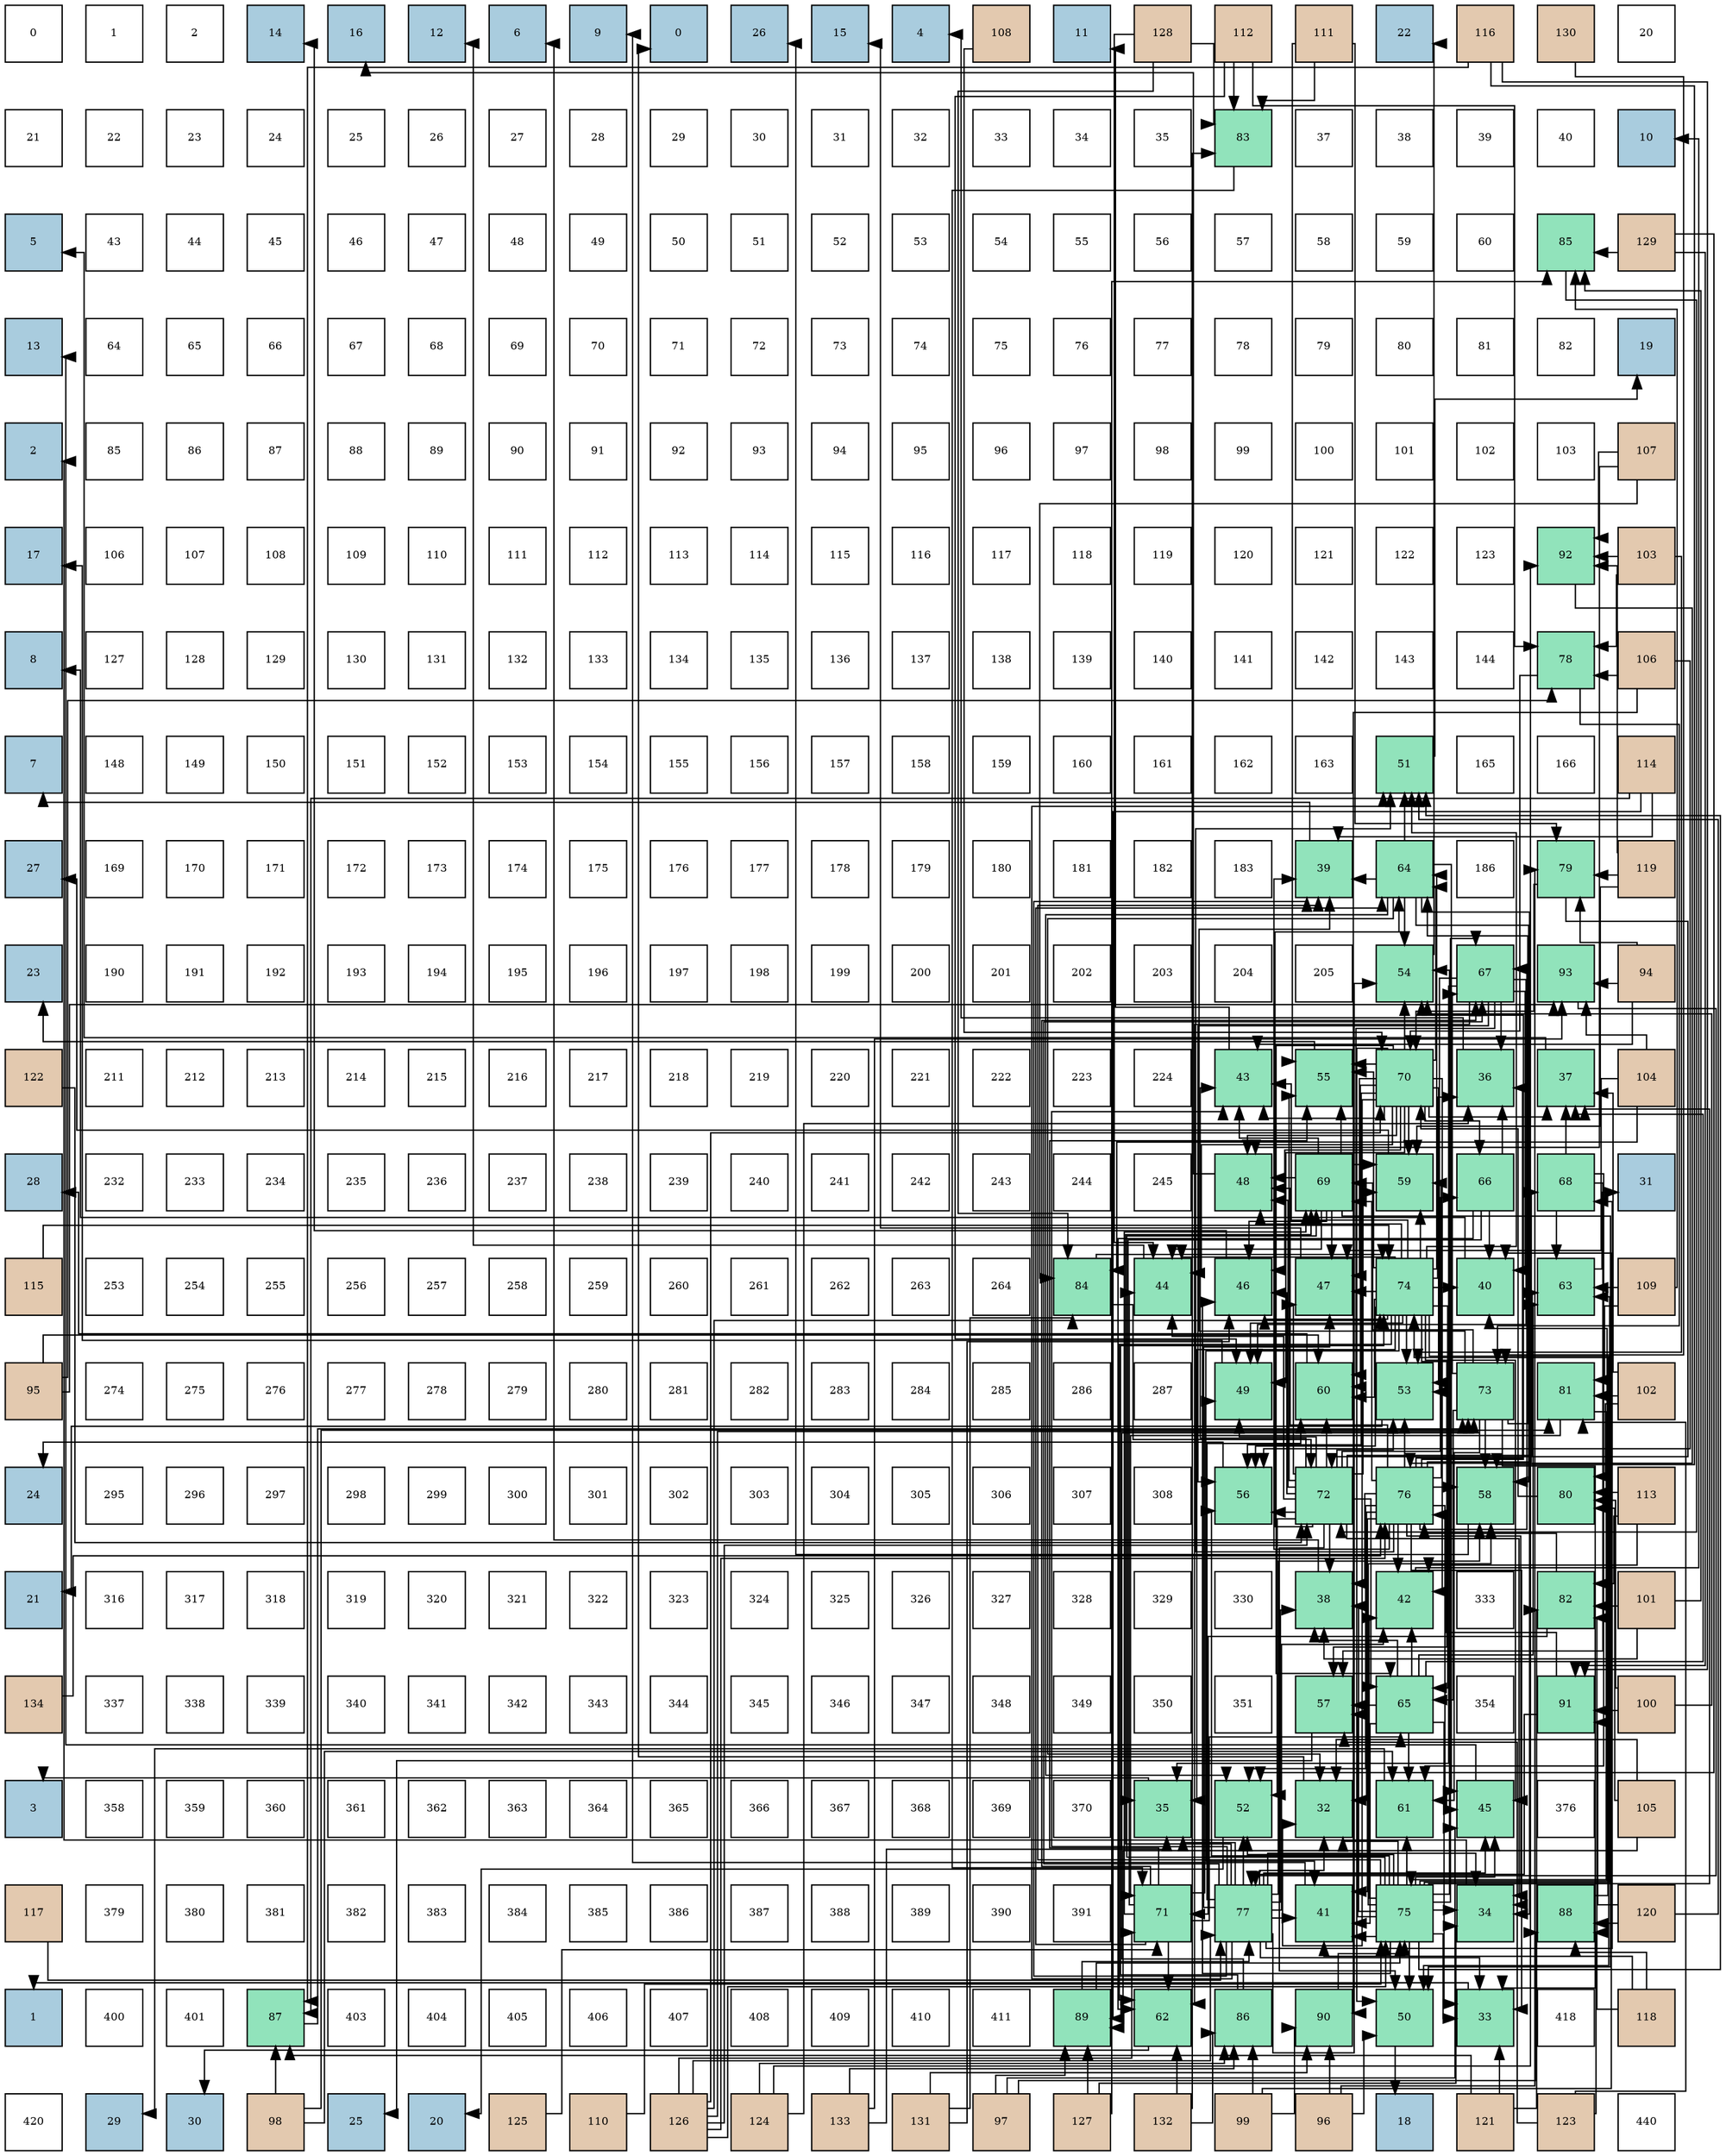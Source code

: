 digraph layout{
 rankdir=TB;
 splines=ortho;
 node [style=filled shape=square fixedsize=true width=0.6];
0[label="0", fontsize=8, fillcolor="#ffffff"];
1[label="1", fontsize=8, fillcolor="#ffffff"];
2[label="2", fontsize=8, fillcolor="#ffffff"];
3[label="14", fontsize=8, fillcolor="#a9ccde"];
4[label="16", fontsize=8, fillcolor="#a9ccde"];
5[label="12", fontsize=8, fillcolor="#a9ccde"];
6[label="6", fontsize=8, fillcolor="#a9ccde"];
7[label="9", fontsize=8, fillcolor="#a9ccde"];
8[label="0", fontsize=8, fillcolor="#a9ccde"];
9[label="26", fontsize=8, fillcolor="#a9ccde"];
10[label="15", fontsize=8, fillcolor="#a9ccde"];
11[label="4", fontsize=8, fillcolor="#a9ccde"];
12[label="108", fontsize=8, fillcolor="#e3c9af"];
13[label="11", fontsize=8, fillcolor="#a9ccde"];
14[label="128", fontsize=8, fillcolor="#e3c9af"];
15[label="112", fontsize=8, fillcolor="#e3c9af"];
16[label="111", fontsize=8, fillcolor="#e3c9af"];
17[label="22", fontsize=8, fillcolor="#a9ccde"];
18[label="116", fontsize=8, fillcolor="#e3c9af"];
19[label="130", fontsize=8, fillcolor="#e3c9af"];
20[label="20", fontsize=8, fillcolor="#ffffff"];
21[label="21", fontsize=8, fillcolor="#ffffff"];
22[label="22", fontsize=8, fillcolor="#ffffff"];
23[label="23", fontsize=8, fillcolor="#ffffff"];
24[label="24", fontsize=8, fillcolor="#ffffff"];
25[label="25", fontsize=8, fillcolor="#ffffff"];
26[label="26", fontsize=8, fillcolor="#ffffff"];
27[label="27", fontsize=8, fillcolor="#ffffff"];
28[label="28", fontsize=8, fillcolor="#ffffff"];
29[label="29", fontsize=8, fillcolor="#ffffff"];
30[label="30", fontsize=8, fillcolor="#ffffff"];
31[label="31", fontsize=8, fillcolor="#ffffff"];
32[label="32", fontsize=8, fillcolor="#ffffff"];
33[label="33", fontsize=8, fillcolor="#ffffff"];
34[label="34", fontsize=8, fillcolor="#ffffff"];
35[label="35", fontsize=8, fillcolor="#ffffff"];
36[label="83", fontsize=8, fillcolor="#91e3bb"];
37[label="37", fontsize=8, fillcolor="#ffffff"];
38[label="38", fontsize=8, fillcolor="#ffffff"];
39[label="39", fontsize=8, fillcolor="#ffffff"];
40[label="40", fontsize=8, fillcolor="#ffffff"];
41[label="10", fontsize=8, fillcolor="#a9ccde"];
42[label="5", fontsize=8, fillcolor="#a9ccde"];
43[label="43", fontsize=8, fillcolor="#ffffff"];
44[label="44", fontsize=8, fillcolor="#ffffff"];
45[label="45", fontsize=8, fillcolor="#ffffff"];
46[label="46", fontsize=8, fillcolor="#ffffff"];
47[label="47", fontsize=8, fillcolor="#ffffff"];
48[label="48", fontsize=8, fillcolor="#ffffff"];
49[label="49", fontsize=8, fillcolor="#ffffff"];
50[label="50", fontsize=8, fillcolor="#ffffff"];
51[label="51", fontsize=8, fillcolor="#ffffff"];
52[label="52", fontsize=8, fillcolor="#ffffff"];
53[label="53", fontsize=8, fillcolor="#ffffff"];
54[label="54", fontsize=8, fillcolor="#ffffff"];
55[label="55", fontsize=8, fillcolor="#ffffff"];
56[label="56", fontsize=8, fillcolor="#ffffff"];
57[label="57", fontsize=8, fillcolor="#ffffff"];
58[label="58", fontsize=8, fillcolor="#ffffff"];
59[label="59", fontsize=8, fillcolor="#ffffff"];
60[label="60", fontsize=8, fillcolor="#ffffff"];
61[label="85", fontsize=8, fillcolor="#91e3bb"];
62[label="129", fontsize=8, fillcolor="#e3c9af"];
63[label="13", fontsize=8, fillcolor="#a9ccde"];
64[label="64", fontsize=8, fillcolor="#ffffff"];
65[label="65", fontsize=8, fillcolor="#ffffff"];
66[label="66", fontsize=8, fillcolor="#ffffff"];
67[label="67", fontsize=8, fillcolor="#ffffff"];
68[label="68", fontsize=8, fillcolor="#ffffff"];
69[label="69", fontsize=8, fillcolor="#ffffff"];
70[label="70", fontsize=8, fillcolor="#ffffff"];
71[label="71", fontsize=8, fillcolor="#ffffff"];
72[label="72", fontsize=8, fillcolor="#ffffff"];
73[label="73", fontsize=8, fillcolor="#ffffff"];
74[label="74", fontsize=8, fillcolor="#ffffff"];
75[label="75", fontsize=8, fillcolor="#ffffff"];
76[label="76", fontsize=8, fillcolor="#ffffff"];
77[label="77", fontsize=8, fillcolor="#ffffff"];
78[label="78", fontsize=8, fillcolor="#ffffff"];
79[label="79", fontsize=8, fillcolor="#ffffff"];
80[label="80", fontsize=8, fillcolor="#ffffff"];
81[label="81", fontsize=8, fillcolor="#ffffff"];
82[label="82", fontsize=8, fillcolor="#ffffff"];
83[label="19", fontsize=8, fillcolor="#a9ccde"];
84[label="2", fontsize=8, fillcolor="#a9ccde"];
85[label="85", fontsize=8, fillcolor="#ffffff"];
86[label="86", fontsize=8, fillcolor="#ffffff"];
87[label="87", fontsize=8, fillcolor="#ffffff"];
88[label="88", fontsize=8, fillcolor="#ffffff"];
89[label="89", fontsize=8, fillcolor="#ffffff"];
90[label="90", fontsize=8, fillcolor="#ffffff"];
91[label="91", fontsize=8, fillcolor="#ffffff"];
92[label="92", fontsize=8, fillcolor="#ffffff"];
93[label="93", fontsize=8, fillcolor="#ffffff"];
94[label="94", fontsize=8, fillcolor="#ffffff"];
95[label="95", fontsize=8, fillcolor="#ffffff"];
96[label="96", fontsize=8, fillcolor="#ffffff"];
97[label="97", fontsize=8, fillcolor="#ffffff"];
98[label="98", fontsize=8, fillcolor="#ffffff"];
99[label="99", fontsize=8, fillcolor="#ffffff"];
100[label="100", fontsize=8, fillcolor="#ffffff"];
101[label="101", fontsize=8, fillcolor="#ffffff"];
102[label="102", fontsize=8, fillcolor="#ffffff"];
103[label="103", fontsize=8, fillcolor="#ffffff"];
104[label="107", fontsize=8, fillcolor="#e3c9af"];
105[label="17", fontsize=8, fillcolor="#a9ccde"];
106[label="106", fontsize=8, fillcolor="#ffffff"];
107[label="107", fontsize=8, fillcolor="#ffffff"];
108[label="108", fontsize=8, fillcolor="#ffffff"];
109[label="109", fontsize=8, fillcolor="#ffffff"];
110[label="110", fontsize=8, fillcolor="#ffffff"];
111[label="111", fontsize=8, fillcolor="#ffffff"];
112[label="112", fontsize=8, fillcolor="#ffffff"];
113[label="113", fontsize=8, fillcolor="#ffffff"];
114[label="114", fontsize=8, fillcolor="#ffffff"];
115[label="115", fontsize=8, fillcolor="#ffffff"];
116[label="116", fontsize=8, fillcolor="#ffffff"];
117[label="117", fontsize=8, fillcolor="#ffffff"];
118[label="118", fontsize=8, fillcolor="#ffffff"];
119[label="119", fontsize=8, fillcolor="#ffffff"];
120[label="120", fontsize=8, fillcolor="#ffffff"];
121[label="121", fontsize=8, fillcolor="#ffffff"];
122[label="122", fontsize=8, fillcolor="#ffffff"];
123[label="123", fontsize=8, fillcolor="#ffffff"];
124[label="92", fontsize=8, fillcolor="#91e3bb"];
125[label="103", fontsize=8, fillcolor="#e3c9af"];
126[label="8", fontsize=8, fillcolor="#a9ccde"];
127[label="127", fontsize=8, fillcolor="#ffffff"];
128[label="128", fontsize=8, fillcolor="#ffffff"];
129[label="129", fontsize=8, fillcolor="#ffffff"];
130[label="130", fontsize=8, fillcolor="#ffffff"];
131[label="131", fontsize=8, fillcolor="#ffffff"];
132[label="132", fontsize=8, fillcolor="#ffffff"];
133[label="133", fontsize=8, fillcolor="#ffffff"];
134[label="134", fontsize=8, fillcolor="#ffffff"];
135[label="135", fontsize=8, fillcolor="#ffffff"];
136[label="136", fontsize=8, fillcolor="#ffffff"];
137[label="137", fontsize=8, fillcolor="#ffffff"];
138[label="138", fontsize=8, fillcolor="#ffffff"];
139[label="139", fontsize=8, fillcolor="#ffffff"];
140[label="140", fontsize=8, fillcolor="#ffffff"];
141[label="141", fontsize=8, fillcolor="#ffffff"];
142[label="142", fontsize=8, fillcolor="#ffffff"];
143[label="143", fontsize=8, fillcolor="#ffffff"];
144[label="144", fontsize=8, fillcolor="#ffffff"];
145[label="78", fontsize=8, fillcolor="#91e3bb"];
146[label="106", fontsize=8, fillcolor="#e3c9af"];
147[label="7", fontsize=8, fillcolor="#a9ccde"];
148[label="148", fontsize=8, fillcolor="#ffffff"];
149[label="149", fontsize=8, fillcolor="#ffffff"];
150[label="150", fontsize=8, fillcolor="#ffffff"];
151[label="151", fontsize=8, fillcolor="#ffffff"];
152[label="152", fontsize=8, fillcolor="#ffffff"];
153[label="153", fontsize=8, fillcolor="#ffffff"];
154[label="154", fontsize=8, fillcolor="#ffffff"];
155[label="155", fontsize=8, fillcolor="#ffffff"];
156[label="156", fontsize=8, fillcolor="#ffffff"];
157[label="157", fontsize=8, fillcolor="#ffffff"];
158[label="158", fontsize=8, fillcolor="#ffffff"];
159[label="159", fontsize=8, fillcolor="#ffffff"];
160[label="160", fontsize=8, fillcolor="#ffffff"];
161[label="161", fontsize=8, fillcolor="#ffffff"];
162[label="162", fontsize=8, fillcolor="#ffffff"];
163[label="163", fontsize=8, fillcolor="#ffffff"];
164[label="51", fontsize=8, fillcolor="#91e3bb"];
165[label="165", fontsize=8, fillcolor="#ffffff"];
166[label="166", fontsize=8, fillcolor="#ffffff"];
167[label="114", fontsize=8, fillcolor="#e3c9af"];
168[label="27", fontsize=8, fillcolor="#a9ccde"];
169[label="169", fontsize=8, fillcolor="#ffffff"];
170[label="170", fontsize=8, fillcolor="#ffffff"];
171[label="171", fontsize=8, fillcolor="#ffffff"];
172[label="172", fontsize=8, fillcolor="#ffffff"];
173[label="173", fontsize=8, fillcolor="#ffffff"];
174[label="174", fontsize=8, fillcolor="#ffffff"];
175[label="175", fontsize=8, fillcolor="#ffffff"];
176[label="176", fontsize=8, fillcolor="#ffffff"];
177[label="177", fontsize=8, fillcolor="#ffffff"];
178[label="178", fontsize=8, fillcolor="#ffffff"];
179[label="179", fontsize=8, fillcolor="#ffffff"];
180[label="180", fontsize=8, fillcolor="#ffffff"];
181[label="181", fontsize=8, fillcolor="#ffffff"];
182[label="182", fontsize=8, fillcolor="#ffffff"];
183[label="183", fontsize=8, fillcolor="#ffffff"];
184[label="39", fontsize=8, fillcolor="#91e3bb"];
185[label="64", fontsize=8, fillcolor="#91e3bb"];
186[label="186", fontsize=8, fillcolor="#ffffff"];
187[label="79", fontsize=8, fillcolor="#91e3bb"];
188[label="119", fontsize=8, fillcolor="#e3c9af"];
189[label="23", fontsize=8, fillcolor="#a9ccde"];
190[label="190", fontsize=8, fillcolor="#ffffff"];
191[label="191", fontsize=8, fillcolor="#ffffff"];
192[label="192", fontsize=8, fillcolor="#ffffff"];
193[label="193", fontsize=8, fillcolor="#ffffff"];
194[label="194", fontsize=8, fillcolor="#ffffff"];
195[label="195", fontsize=8, fillcolor="#ffffff"];
196[label="196", fontsize=8, fillcolor="#ffffff"];
197[label="197", fontsize=8, fillcolor="#ffffff"];
198[label="198", fontsize=8, fillcolor="#ffffff"];
199[label="199", fontsize=8, fillcolor="#ffffff"];
200[label="200", fontsize=8, fillcolor="#ffffff"];
201[label="201", fontsize=8, fillcolor="#ffffff"];
202[label="202", fontsize=8, fillcolor="#ffffff"];
203[label="203", fontsize=8, fillcolor="#ffffff"];
204[label="204", fontsize=8, fillcolor="#ffffff"];
205[label="205", fontsize=8, fillcolor="#ffffff"];
206[label="54", fontsize=8, fillcolor="#91e3bb"];
207[label="67", fontsize=8, fillcolor="#91e3bb"];
208[label="93", fontsize=8, fillcolor="#91e3bb"];
209[label="94", fontsize=8, fillcolor="#e3c9af"];
210[label="122", fontsize=8, fillcolor="#e3c9af"];
211[label="211", fontsize=8, fillcolor="#ffffff"];
212[label="212", fontsize=8, fillcolor="#ffffff"];
213[label="213", fontsize=8, fillcolor="#ffffff"];
214[label="214", fontsize=8, fillcolor="#ffffff"];
215[label="215", fontsize=8, fillcolor="#ffffff"];
216[label="216", fontsize=8, fillcolor="#ffffff"];
217[label="217", fontsize=8, fillcolor="#ffffff"];
218[label="218", fontsize=8, fillcolor="#ffffff"];
219[label="219", fontsize=8, fillcolor="#ffffff"];
220[label="220", fontsize=8, fillcolor="#ffffff"];
221[label="221", fontsize=8, fillcolor="#ffffff"];
222[label="222", fontsize=8, fillcolor="#ffffff"];
223[label="223", fontsize=8, fillcolor="#ffffff"];
224[label="224", fontsize=8, fillcolor="#ffffff"];
225[label="43", fontsize=8, fillcolor="#91e3bb"];
226[label="55", fontsize=8, fillcolor="#91e3bb"];
227[label="70", fontsize=8, fillcolor="#91e3bb"];
228[label="36", fontsize=8, fillcolor="#91e3bb"];
229[label="37", fontsize=8, fillcolor="#91e3bb"];
230[label="104", fontsize=8, fillcolor="#e3c9af"];
231[label="28", fontsize=8, fillcolor="#a9ccde"];
232[label="232", fontsize=8, fillcolor="#ffffff"];
233[label="233", fontsize=8, fillcolor="#ffffff"];
234[label="234", fontsize=8, fillcolor="#ffffff"];
235[label="235", fontsize=8, fillcolor="#ffffff"];
236[label="236", fontsize=8, fillcolor="#ffffff"];
237[label="237", fontsize=8, fillcolor="#ffffff"];
238[label="238", fontsize=8, fillcolor="#ffffff"];
239[label="239", fontsize=8, fillcolor="#ffffff"];
240[label="240", fontsize=8, fillcolor="#ffffff"];
241[label="241", fontsize=8, fillcolor="#ffffff"];
242[label="242", fontsize=8, fillcolor="#ffffff"];
243[label="243", fontsize=8, fillcolor="#ffffff"];
244[label="244", fontsize=8, fillcolor="#ffffff"];
245[label="245", fontsize=8, fillcolor="#ffffff"];
246[label="48", fontsize=8, fillcolor="#91e3bb"];
247[label="69", fontsize=8, fillcolor="#91e3bb"];
248[label="59", fontsize=8, fillcolor="#91e3bb"];
249[label="66", fontsize=8, fillcolor="#91e3bb"];
250[label="68", fontsize=8, fillcolor="#91e3bb"];
251[label="31", fontsize=8, fillcolor="#a9ccde"];
252[label="115", fontsize=8, fillcolor="#e3c9af"];
253[label="253", fontsize=8, fillcolor="#ffffff"];
254[label="254", fontsize=8, fillcolor="#ffffff"];
255[label="255", fontsize=8, fillcolor="#ffffff"];
256[label="256", fontsize=8, fillcolor="#ffffff"];
257[label="257", fontsize=8, fillcolor="#ffffff"];
258[label="258", fontsize=8, fillcolor="#ffffff"];
259[label="259", fontsize=8, fillcolor="#ffffff"];
260[label="260", fontsize=8, fillcolor="#ffffff"];
261[label="261", fontsize=8, fillcolor="#ffffff"];
262[label="262", fontsize=8, fillcolor="#ffffff"];
263[label="263", fontsize=8, fillcolor="#ffffff"];
264[label="264", fontsize=8, fillcolor="#ffffff"];
265[label="84", fontsize=8, fillcolor="#91e3bb"];
266[label="44", fontsize=8, fillcolor="#91e3bb"];
267[label="46", fontsize=8, fillcolor="#91e3bb"];
268[label="47", fontsize=8, fillcolor="#91e3bb"];
269[label="74", fontsize=8, fillcolor="#91e3bb"];
270[label="40", fontsize=8, fillcolor="#91e3bb"];
271[label="63", fontsize=8, fillcolor="#91e3bb"];
272[label="109", fontsize=8, fillcolor="#e3c9af"];
273[label="95", fontsize=8, fillcolor="#e3c9af"];
274[label="274", fontsize=8, fillcolor="#ffffff"];
275[label="275", fontsize=8, fillcolor="#ffffff"];
276[label="276", fontsize=8, fillcolor="#ffffff"];
277[label="277", fontsize=8, fillcolor="#ffffff"];
278[label="278", fontsize=8, fillcolor="#ffffff"];
279[label="279", fontsize=8, fillcolor="#ffffff"];
280[label="280", fontsize=8, fillcolor="#ffffff"];
281[label="281", fontsize=8, fillcolor="#ffffff"];
282[label="282", fontsize=8, fillcolor="#ffffff"];
283[label="283", fontsize=8, fillcolor="#ffffff"];
284[label="284", fontsize=8, fillcolor="#ffffff"];
285[label="285", fontsize=8, fillcolor="#ffffff"];
286[label="286", fontsize=8, fillcolor="#ffffff"];
287[label="287", fontsize=8, fillcolor="#ffffff"];
288[label="49", fontsize=8, fillcolor="#91e3bb"];
289[label="60", fontsize=8, fillcolor="#91e3bb"];
290[label="53", fontsize=8, fillcolor="#91e3bb"];
291[label="73", fontsize=8, fillcolor="#91e3bb"];
292[label="81", fontsize=8, fillcolor="#91e3bb"];
293[label="102", fontsize=8, fillcolor="#e3c9af"];
294[label="24", fontsize=8, fillcolor="#a9ccde"];
295[label="295", fontsize=8, fillcolor="#ffffff"];
296[label="296", fontsize=8, fillcolor="#ffffff"];
297[label="297", fontsize=8, fillcolor="#ffffff"];
298[label="298", fontsize=8, fillcolor="#ffffff"];
299[label="299", fontsize=8, fillcolor="#ffffff"];
300[label="300", fontsize=8, fillcolor="#ffffff"];
301[label="301", fontsize=8, fillcolor="#ffffff"];
302[label="302", fontsize=8, fillcolor="#ffffff"];
303[label="303", fontsize=8, fillcolor="#ffffff"];
304[label="304", fontsize=8, fillcolor="#ffffff"];
305[label="305", fontsize=8, fillcolor="#ffffff"];
306[label="306", fontsize=8, fillcolor="#ffffff"];
307[label="307", fontsize=8, fillcolor="#ffffff"];
308[label="308", fontsize=8, fillcolor="#ffffff"];
309[label="56", fontsize=8, fillcolor="#91e3bb"];
310[label="72", fontsize=8, fillcolor="#91e3bb"];
311[label="76", fontsize=8, fillcolor="#91e3bb"];
312[label="58", fontsize=8, fillcolor="#91e3bb"];
313[label="80", fontsize=8, fillcolor="#91e3bb"];
314[label="113", fontsize=8, fillcolor="#e3c9af"];
315[label="21", fontsize=8, fillcolor="#a9ccde"];
316[label="316", fontsize=8, fillcolor="#ffffff"];
317[label="317", fontsize=8, fillcolor="#ffffff"];
318[label="318", fontsize=8, fillcolor="#ffffff"];
319[label="319", fontsize=8, fillcolor="#ffffff"];
320[label="320", fontsize=8, fillcolor="#ffffff"];
321[label="321", fontsize=8, fillcolor="#ffffff"];
322[label="322", fontsize=8, fillcolor="#ffffff"];
323[label="323", fontsize=8, fillcolor="#ffffff"];
324[label="324", fontsize=8, fillcolor="#ffffff"];
325[label="325", fontsize=8, fillcolor="#ffffff"];
326[label="326", fontsize=8, fillcolor="#ffffff"];
327[label="327", fontsize=8, fillcolor="#ffffff"];
328[label="328", fontsize=8, fillcolor="#ffffff"];
329[label="329", fontsize=8, fillcolor="#ffffff"];
330[label="330", fontsize=8, fillcolor="#ffffff"];
331[label="38", fontsize=8, fillcolor="#91e3bb"];
332[label="42", fontsize=8, fillcolor="#91e3bb"];
333[label="333", fontsize=8, fillcolor="#ffffff"];
334[label="82", fontsize=8, fillcolor="#91e3bb"];
335[label="101", fontsize=8, fillcolor="#e3c9af"];
336[label="134", fontsize=8, fillcolor="#e3c9af"];
337[label="337", fontsize=8, fillcolor="#ffffff"];
338[label="338", fontsize=8, fillcolor="#ffffff"];
339[label="339", fontsize=8, fillcolor="#ffffff"];
340[label="340", fontsize=8, fillcolor="#ffffff"];
341[label="341", fontsize=8, fillcolor="#ffffff"];
342[label="342", fontsize=8, fillcolor="#ffffff"];
343[label="343", fontsize=8, fillcolor="#ffffff"];
344[label="344", fontsize=8, fillcolor="#ffffff"];
345[label="345", fontsize=8, fillcolor="#ffffff"];
346[label="346", fontsize=8, fillcolor="#ffffff"];
347[label="347", fontsize=8, fillcolor="#ffffff"];
348[label="348", fontsize=8, fillcolor="#ffffff"];
349[label="349", fontsize=8, fillcolor="#ffffff"];
350[label="350", fontsize=8, fillcolor="#ffffff"];
351[label="351", fontsize=8, fillcolor="#ffffff"];
352[label="57", fontsize=8, fillcolor="#91e3bb"];
353[label="65", fontsize=8, fillcolor="#91e3bb"];
354[label="354", fontsize=8, fillcolor="#ffffff"];
355[label="91", fontsize=8, fillcolor="#91e3bb"];
356[label="100", fontsize=8, fillcolor="#e3c9af"];
357[label="3", fontsize=8, fillcolor="#a9ccde"];
358[label="358", fontsize=8, fillcolor="#ffffff"];
359[label="359", fontsize=8, fillcolor="#ffffff"];
360[label="360", fontsize=8, fillcolor="#ffffff"];
361[label="361", fontsize=8, fillcolor="#ffffff"];
362[label="362", fontsize=8, fillcolor="#ffffff"];
363[label="363", fontsize=8, fillcolor="#ffffff"];
364[label="364", fontsize=8, fillcolor="#ffffff"];
365[label="365", fontsize=8, fillcolor="#ffffff"];
366[label="366", fontsize=8, fillcolor="#ffffff"];
367[label="367", fontsize=8, fillcolor="#ffffff"];
368[label="368", fontsize=8, fillcolor="#ffffff"];
369[label="369", fontsize=8, fillcolor="#ffffff"];
370[label="370", fontsize=8, fillcolor="#ffffff"];
371[label="35", fontsize=8, fillcolor="#91e3bb"];
372[label="52", fontsize=8, fillcolor="#91e3bb"];
373[label="32", fontsize=8, fillcolor="#91e3bb"];
374[label="61", fontsize=8, fillcolor="#91e3bb"];
375[label="45", fontsize=8, fillcolor="#91e3bb"];
376[label="376", fontsize=8, fillcolor="#ffffff"];
377[label="105", fontsize=8, fillcolor="#e3c9af"];
378[label="117", fontsize=8, fillcolor="#e3c9af"];
379[label="379", fontsize=8, fillcolor="#ffffff"];
380[label="380", fontsize=8, fillcolor="#ffffff"];
381[label="381", fontsize=8, fillcolor="#ffffff"];
382[label="382", fontsize=8, fillcolor="#ffffff"];
383[label="383", fontsize=8, fillcolor="#ffffff"];
384[label="384", fontsize=8, fillcolor="#ffffff"];
385[label="385", fontsize=8, fillcolor="#ffffff"];
386[label="386", fontsize=8, fillcolor="#ffffff"];
387[label="387", fontsize=8, fillcolor="#ffffff"];
388[label="388", fontsize=8, fillcolor="#ffffff"];
389[label="389", fontsize=8, fillcolor="#ffffff"];
390[label="390", fontsize=8, fillcolor="#ffffff"];
391[label="391", fontsize=8, fillcolor="#ffffff"];
392[label="71", fontsize=8, fillcolor="#91e3bb"];
393[label="77", fontsize=8, fillcolor="#91e3bb"];
394[label="41", fontsize=8, fillcolor="#91e3bb"];
395[label="75", fontsize=8, fillcolor="#91e3bb"];
396[label="34", fontsize=8, fillcolor="#91e3bb"];
397[label="88", fontsize=8, fillcolor="#91e3bb"];
398[label="120", fontsize=8, fillcolor="#e3c9af"];
399[label="1", fontsize=8, fillcolor="#a9ccde"];
400[label="400", fontsize=8, fillcolor="#ffffff"];
401[label="401", fontsize=8, fillcolor="#ffffff"];
402[label="87", fontsize=8, fillcolor="#91e3bb"];
403[label="403", fontsize=8, fillcolor="#ffffff"];
404[label="404", fontsize=8, fillcolor="#ffffff"];
405[label="405", fontsize=8, fillcolor="#ffffff"];
406[label="406", fontsize=8, fillcolor="#ffffff"];
407[label="407", fontsize=8, fillcolor="#ffffff"];
408[label="408", fontsize=8, fillcolor="#ffffff"];
409[label="409", fontsize=8, fillcolor="#ffffff"];
410[label="410", fontsize=8, fillcolor="#ffffff"];
411[label="411", fontsize=8, fillcolor="#ffffff"];
412[label="89", fontsize=8, fillcolor="#91e3bb"];
413[label="62", fontsize=8, fillcolor="#91e3bb"];
414[label="86", fontsize=8, fillcolor="#91e3bb"];
415[label="90", fontsize=8, fillcolor="#91e3bb"];
416[label="50", fontsize=8, fillcolor="#91e3bb"];
417[label="33", fontsize=8, fillcolor="#91e3bb"];
418[label="418", fontsize=8, fillcolor="#ffffff"];
419[label="118", fontsize=8, fillcolor="#e3c9af"];
420[label="420", fontsize=8, fillcolor="#ffffff"];
421[label="29", fontsize=8, fillcolor="#a9ccde"];
422[label="30", fontsize=8, fillcolor="#a9ccde"];
423[label="98", fontsize=8, fillcolor="#e3c9af"];
424[label="25", fontsize=8, fillcolor="#a9ccde"];
425[label="20", fontsize=8, fillcolor="#a9ccde"];
426[label="125", fontsize=8, fillcolor="#e3c9af"];
427[label="110", fontsize=8, fillcolor="#e3c9af"];
428[label="126", fontsize=8, fillcolor="#e3c9af"];
429[label="124", fontsize=8, fillcolor="#e3c9af"];
430[label="133", fontsize=8, fillcolor="#e3c9af"];
431[label="131", fontsize=8, fillcolor="#e3c9af"];
432[label="97", fontsize=8, fillcolor="#e3c9af"];
433[label="127", fontsize=8, fillcolor="#e3c9af"];
434[label="132", fontsize=8, fillcolor="#e3c9af"];
435[label="99", fontsize=8, fillcolor="#e3c9af"];
436[label="96", fontsize=8, fillcolor="#e3c9af"];
437[label="18", fontsize=8, fillcolor="#a9ccde"];
438[label="121", fontsize=8, fillcolor="#e3c9af"];
439[label="123", fontsize=8, fillcolor="#e3c9af"];
440[label="440", fontsize=8, fillcolor="#ffffff"];
edge [constraint=false, style=vis];373 -> 8;
417 -> 399;
396 -> 84;
371 -> 357;
228 -> 11;
229 -> 42;
331 -> 6;
184 -> 147;
270 -> 126;
394 -> 7;
332 -> 41;
225 -> 13;
266 -> 5;
375 -> 63;
267 -> 3;
268 -> 10;
246 -> 4;
288 -> 105;
416 -> 437;
164 -> 83;
372 -> 425;
290 -> 315;
206 -> 17;
226 -> 189;
309 -> 294;
352 -> 424;
312 -> 9;
248 -> 168;
289 -> 231;
374 -> 421;
413 -> 422;
271 -> 251;
185 -> 373;
185 -> 396;
185 -> 184;
185 -> 375;
185 -> 164;
185 -> 372;
185 -> 206;
185 -> 312;
353 -> 417;
353 -> 229;
353 -> 331;
353 -> 394;
353 -> 332;
353 -> 352;
353 -> 374;
353 -> 271;
249 -> 371;
249 -> 228;
249 -> 270;
249 -> 413;
207 -> 371;
207 -> 228;
207 -> 270;
207 -> 288;
207 -> 290;
207 -> 309;
207 -> 289;
207 -> 413;
250 -> 229;
250 -> 352;
250 -> 374;
250 -> 271;
247 -> 225;
247 -> 266;
247 -> 267;
247 -> 268;
247 -> 246;
247 -> 416;
247 -> 226;
247 -> 248;
227 -> 373;
227 -> 229;
227 -> 332;
227 -> 225;
227 -> 266;
227 -> 267;
227 -> 268;
227 -> 246;
227 -> 288;
227 -> 416;
227 -> 290;
227 -> 206;
227 -> 226;
227 -> 309;
227 -> 248;
227 -> 289;
227 -> 185;
227 -> 353;
227 -> 249;
392 -> 266;
392 -> 288;
392 -> 226;
392 -> 413;
392 -> 185;
392 -> 353;
392 -> 207;
392 -> 247;
310 -> 396;
310 -> 331;
310 -> 225;
310 -> 266;
310 -> 267;
310 -> 268;
310 -> 246;
310 -> 288;
310 -> 416;
310 -> 372;
310 -> 290;
310 -> 226;
310 -> 309;
310 -> 248;
310 -> 289;
310 -> 271;
310 -> 185;
310 -> 353;
310 -> 249;
291 -> 417;
291 -> 184;
291 -> 312;
291 -> 374;
291 -> 185;
291 -> 353;
291 -> 207;
291 -> 247;
269 -> 371;
269 -> 228;
269 -> 270;
269 -> 394;
269 -> 225;
269 -> 266;
269 -> 375;
269 -> 267;
269 -> 268;
269 -> 246;
269 -> 288;
269 -> 416;
269 -> 164;
269 -> 290;
269 -> 226;
269 -> 309;
269 -> 352;
269 -> 248;
269 -> 289;
269 -> 413;
269 -> 185;
269 -> 353;
395 -> 373;
395 -> 417;
395 -> 396;
395 -> 229;
395 -> 331;
395 -> 184;
395 -> 270;
395 -> 394;
395 -> 332;
395 -> 375;
395 -> 267;
395 -> 416;
395 -> 164;
395 -> 372;
395 -> 206;
395 -> 309;
395 -> 352;
395 -> 312;
395 -> 374;
395 -> 271;
395 -> 207;
395 -> 247;
311 -> 373;
311 -> 417;
311 -> 396;
311 -> 228;
311 -> 331;
311 -> 184;
311 -> 394;
311 -> 332;
311 -> 375;
311 -> 246;
311 -> 164;
311 -> 372;
311 -> 290;
311 -> 206;
311 -> 312;
311 -> 248;
311 -> 207;
311 -> 250;
311 -> 247;
393 -> 373;
393 -> 417;
393 -> 396;
393 -> 371;
393 -> 331;
393 -> 184;
393 -> 394;
393 -> 332;
393 -> 225;
393 -> 375;
393 -> 268;
393 -> 164;
393 -> 372;
393 -> 206;
393 -> 312;
393 -> 289;
393 -> 207;
393 -> 250;
393 -> 247;
145 -> 227;
145 -> 291;
187 -> 227;
187 -> 310;
313 -> 227;
292 -> 392;
292 -> 395;
334 -> 392;
334 -> 311;
36 -> 392;
265 -> 310;
265 -> 269;
61 -> 310;
414 -> 291;
414 -> 269;
402 -> 291;
397 -> 269;
412 -> 395;
412 -> 393;
415 -> 395;
355 -> 311;
355 -> 393;
124 -> 311;
208 -> 393;
209 -> 225;
209 -> 187;
209 -> 208;
273 -> 289;
273 -> 145;
273 -> 208;
436 -> 416;
436 -> 187;
436 -> 415;
432 -> 375;
432 -> 397;
432 -> 412;
423 -> 374;
423 -> 292;
423 -> 402;
435 -> 270;
435 -> 414;
435 -> 415;
356 -> 206;
356 -> 313;
356 -> 355;
335 -> 331;
335 -> 334;
335 -> 61;
293 -> 229;
293 -> 313;
293 -> 292;
125 -> 290;
125 -> 145;
125 -> 124;
230 -> 268;
230 -> 265;
230 -> 208;
377 -> 373;
377 -> 313;
377 -> 412;
146 -> 309;
146 -> 145;
146 -> 415;
104 -> 246;
104 -> 265;
104 -> 124;
12 -> 227;
272 -> 271;
272 -> 292;
272 -> 61;
427 -> 395;
16 -> 226;
16 -> 187;
16 -> 36;
15 -> 288;
15 -> 145;
15 -> 36;
314 -> 332;
314 -> 313;
314 -> 334;
167 -> 184;
167 -> 402;
167 -> 412;
252 -> 269;
18 -> 312;
18 -> 402;
18 -> 355;
378 -> 393;
419 -> 394;
419 -> 334;
419 -> 397;
188 -> 248;
188 -> 187;
188 -> 124;
398 -> 164;
398 -> 397;
398 -> 355;
438 -> 417;
438 -> 334;
438 -> 402;
210 -> 310;
439 -> 352;
439 -> 292;
439 -> 397;
429 -> 228;
429 -> 414;
429 -> 124;
426 -> 392;
428 -> 227;
428 -> 392;
428 -> 310;
428 -> 291;
428 -> 269;
428 -> 395;
428 -> 311;
428 -> 393;
433 -> 396;
433 -> 61;
433 -> 412;
14 -> 266;
14 -> 36;
14 -> 265;
62 -> 372;
62 -> 61;
62 -> 355;
19 -> 291;
431 -> 267;
431 -> 265;
431 -> 415;
434 -> 413;
434 -> 36;
434 -> 414;
430 -> 371;
430 -> 414;
430 -> 208;
336 -> 311;
edge [constraint=true, style=invis];
0 -> 21 -> 42 -> 63 -> 84 -> 105 -> 126 -> 147 -> 168 -> 189 -> 210 -> 231 -> 252 -> 273 -> 294 -> 315 -> 336 -> 357 -> 378 -> 399 -> 420;
1 -> 22 -> 43 -> 64 -> 85 -> 106 -> 127 -> 148 -> 169 -> 190 -> 211 -> 232 -> 253 -> 274 -> 295 -> 316 -> 337 -> 358 -> 379 -> 400 -> 421;
2 -> 23 -> 44 -> 65 -> 86 -> 107 -> 128 -> 149 -> 170 -> 191 -> 212 -> 233 -> 254 -> 275 -> 296 -> 317 -> 338 -> 359 -> 380 -> 401 -> 422;
3 -> 24 -> 45 -> 66 -> 87 -> 108 -> 129 -> 150 -> 171 -> 192 -> 213 -> 234 -> 255 -> 276 -> 297 -> 318 -> 339 -> 360 -> 381 -> 402 -> 423;
4 -> 25 -> 46 -> 67 -> 88 -> 109 -> 130 -> 151 -> 172 -> 193 -> 214 -> 235 -> 256 -> 277 -> 298 -> 319 -> 340 -> 361 -> 382 -> 403 -> 424;
5 -> 26 -> 47 -> 68 -> 89 -> 110 -> 131 -> 152 -> 173 -> 194 -> 215 -> 236 -> 257 -> 278 -> 299 -> 320 -> 341 -> 362 -> 383 -> 404 -> 425;
6 -> 27 -> 48 -> 69 -> 90 -> 111 -> 132 -> 153 -> 174 -> 195 -> 216 -> 237 -> 258 -> 279 -> 300 -> 321 -> 342 -> 363 -> 384 -> 405 -> 426;
7 -> 28 -> 49 -> 70 -> 91 -> 112 -> 133 -> 154 -> 175 -> 196 -> 217 -> 238 -> 259 -> 280 -> 301 -> 322 -> 343 -> 364 -> 385 -> 406 -> 427;
8 -> 29 -> 50 -> 71 -> 92 -> 113 -> 134 -> 155 -> 176 -> 197 -> 218 -> 239 -> 260 -> 281 -> 302 -> 323 -> 344 -> 365 -> 386 -> 407 -> 428;
9 -> 30 -> 51 -> 72 -> 93 -> 114 -> 135 -> 156 -> 177 -> 198 -> 219 -> 240 -> 261 -> 282 -> 303 -> 324 -> 345 -> 366 -> 387 -> 408 -> 429;
10 -> 31 -> 52 -> 73 -> 94 -> 115 -> 136 -> 157 -> 178 -> 199 -> 220 -> 241 -> 262 -> 283 -> 304 -> 325 -> 346 -> 367 -> 388 -> 409 -> 430;
11 -> 32 -> 53 -> 74 -> 95 -> 116 -> 137 -> 158 -> 179 -> 200 -> 221 -> 242 -> 263 -> 284 -> 305 -> 326 -> 347 -> 368 -> 389 -> 410 -> 431;
12 -> 33 -> 54 -> 75 -> 96 -> 117 -> 138 -> 159 -> 180 -> 201 -> 222 -> 243 -> 264 -> 285 -> 306 -> 327 -> 348 -> 369 -> 390 -> 411 -> 432;
13 -> 34 -> 55 -> 76 -> 97 -> 118 -> 139 -> 160 -> 181 -> 202 -> 223 -> 244 -> 265 -> 286 -> 307 -> 328 -> 349 -> 370 -> 391 -> 412 -> 433;
14 -> 35 -> 56 -> 77 -> 98 -> 119 -> 140 -> 161 -> 182 -> 203 -> 224 -> 245 -> 266 -> 287 -> 308 -> 329 -> 350 -> 371 -> 392 -> 413 -> 434;
15 -> 36 -> 57 -> 78 -> 99 -> 120 -> 141 -> 162 -> 183 -> 204 -> 225 -> 246 -> 267 -> 288 -> 309 -> 330 -> 351 -> 372 -> 393 -> 414 -> 435;
16 -> 37 -> 58 -> 79 -> 100 -> 121 -> 142 -> 163 -> 184 -> 205 -> 226 -> 247 -> 268 -> 289 -> 310 -> 331 -> 352 -> 373 -> 394 -> 415 -> 436;
17 -> 38 -> 59 -> 80 -> 101 -> 122 -> 143 -> 164 -> 185 -> 206 -> 227 -> 248 -> 269 -> 290 -> 311 -> 332 -> 353 -> 374 -> 395 -> 416 -> 437;
18 -> 39 -> 60 -> 81 -> 102 -> 123 -> 144 -> 165 -> 186 -> 207 -> 228 -> 249 -> 270 -> 291 -> 312 -> 333 -> 354 -> 375 -> 396 -> 417 -> 438;
19 -> 40 -> 61 -> 82 -> 103 -> 124 -> 145 -> 166 -> 187 -> 208 -> 229 -> 250 -> 271 -> 292 -> 313 -> 334 -> 355 -> 376 -> 397 -> 418 -> 439;
20 -> 41 -> 62 -> 83 -> 104 -> 125 -> 146 -> 167 -> 188 -> 209 -> 230 -> 251 -> 272 -> 293 -> 314 -> 335 -> 356 -> 377 -> 398 -> 419 -> 440;
rank = same {0 -> 1 -> 2 -> 3 -> 4 -> 5 -> 6 -> 7 -> 8 -> 9 -> 10 -> 11 -> 12 -> 13 -> 14 -> 15 -> 16 -> 17 -> 18 -> 19 -> 20};
rank = same {21 -> 22 -> 23 -> 24 -> 25 -> 26 -> 27 -> 28 -> 29 -> 30 -> 31 -> 32 -> 33 -> 34 -> 35 -> 36 -> 37 -> 38 -> 39 -> 40 -> 41};
rank = same {42 -> 43 -> 44 -> 45 -> 46 -> 47 -> 48 -> 49 -> 50 -> 51 -> 52 -> 53 -> 54 -> 55 -> 56 -> 57 -> 58 -> 59 -> 60 -> 61 -> 62};
rank = same {63 -> 64 -> 65 -> 66 -> 67 -> 68 -> 69 -> 70 -> 71 -> 72 -> 73 -> 74 -> 75 -> 76 -> 77 -> 78 -> 79 -> 80 -> 81 -> 82 -> 83};
rank = same {84 -> 85 -> 86 -> 87 -> 88 -> 89 -> 90 -> 91 -> 92 -> 93 -> 94 -> 95 -> 96 -> 97 -> 98 -> 99 -> 100 -> 101 -> 102 -> 103 -> 104};
rank = same {105 -> 106 -> 107 -> 108 -> 109 -> 110 -> 111 -> 112 -> 113 -> 114 -> 115 -> 116 -> 117 -> 118 -> 119 -> 120 -> 121 -> 122 -> 123 -> 124 -> 125};
rank = same {126 -> 127 -> 128 -> 129 -> 130 -> 131 -> 132 -> 133 -> 134 -> 135 -> 136 -> 137 -> 138 -> 139 -> 140 -> 141 -> 142 -> 143 -> 144 -> 145 -> 146};
rank = same {147 -> 148 -> 149 -> 150 -> 151 -> 152 -> 153 -> 154 -> 155 -> 156 -> 157 -> 158 -> 159 -> 160 -> 161 -> 162 -> 163 -> 164 -> 165 -> 166 -> 167};
rank = same {168 -> 169 -> 170 -> 171 -> 172 -> 173 -> 174 -> 175 -> 176 -> 177 -> 178 -> 179 -> 180 -> 181 -> 182 -> 183 -> 184 -> 185 -> 186 -> 187 -> 188};
rank = same {189 -> 190 -> 191 -> 192 -> 193 -> 194 -> 195 -> 196 -> 197 -> 198 -> 199 -> 200 -> 201 -> 202 -> 203 -> 204 -> 205 -> 206 -> 207 -> 208 -> 209};
rank = same {210 -> 211 -> 212 -> 213 -> 214 -> 215 -> 216 -> 217 -> 218 -> 219 -> 220 -> 221 -> 222 -> 223 -> 224 -> 225 -> 226 -> 227 -> 228 -> 229 -> 230};
rank = same {231 -> 232 -> 233 -> 234 -> 235 -> 236 -> 237 -> 238 -> 239 -> 240 -> 241 -> 242 -> 243 -> 244 -> 245 -> 246 -> 247 -> 248 -> 249 -> 250 -> 251};
rank = same {252 -> 253 -> 254 -> 255 -> 256 -> 257 -> 258 -> 259 -> 260 -> 261 -> 262 -> 263 -> 264 -> 265 -> 266 -> 267 -> 268 -> 269 -> 270 -> 271 -> 272};
rank = same {273 -> 274 -> 275 -> 276 -> 277 -> 278 -> 279 -> 280 -> 281 -> 282 -> 283 -> 284 -> 285 -> 286 -> 287 -> 288 -> 289 -> 290 -> 291 -> 292 -> 293};
rank = same {294 -> 295 -> 296 -> 297 -> 298 -> 299 -> 300 -> 301 -> 302 -> 303 -> 304 -> 305 -> 306 -> 307 -> 308 -> 309 -> 310 -> 311 -> 312 -> 313 -> 314};
rank = same {315 -> 316 -> 317 -> 318 -> 319 -> 320 -> 321 -> 322 -> 323 -> 324 -> 325 -> 326 -> 327 -> 328 -> 329 -> 330 -> 331 -> 332 -> 333 -> 334 -> 335};
rank = same {336 -> 337 -> 338 -> 339 -> 340 -> 341 -> 342 -> 343 -> 344 -> 345 -> 346 -> 347 -> 348 -> 349 -> 350 -> 351 -> 352 -> 353 -> 354 -> 355 -> 356};
rank = same {357 -> 358 -> 359 -> 360 -> 361 -> 362 -> 363 -> 364 -> 365 -> 366 -> 367 -> 368 -> 369 -> 370 -> 371 -> 372 -> 373 -> 374 -> 375 -> 376 -> 377};
rank = same {378 -> 379 -> 380 -> 381 -> 382 -> 383 -> 384 -> 385 -> 386 -> 387 -> 388 -> 389 -> 390 -> 391 -> 392 -> 393 -> 394 -> 395 -> 396 -> 397 -> 398};
rank = same {399 -> 400 -> 401 -> 402 -> 403 -> 404 -> 405 -> 406 -> 407 -> 408 -> 409 -> 410 -> 411 -> 412 -> 413 -> 414 -> 415 -> 416 -> 417 -> 418 -> 419};
rank = same {420 -> 421 -> 422 -> 423 -> 424 -> 425 -> 426 -> 427 -> 428 -> 429 -> 430 -> 431 -> 432 -> 433 -> 434 -> 435 -> 436 -> 437 -> 438 -> 439 -> 440};
}